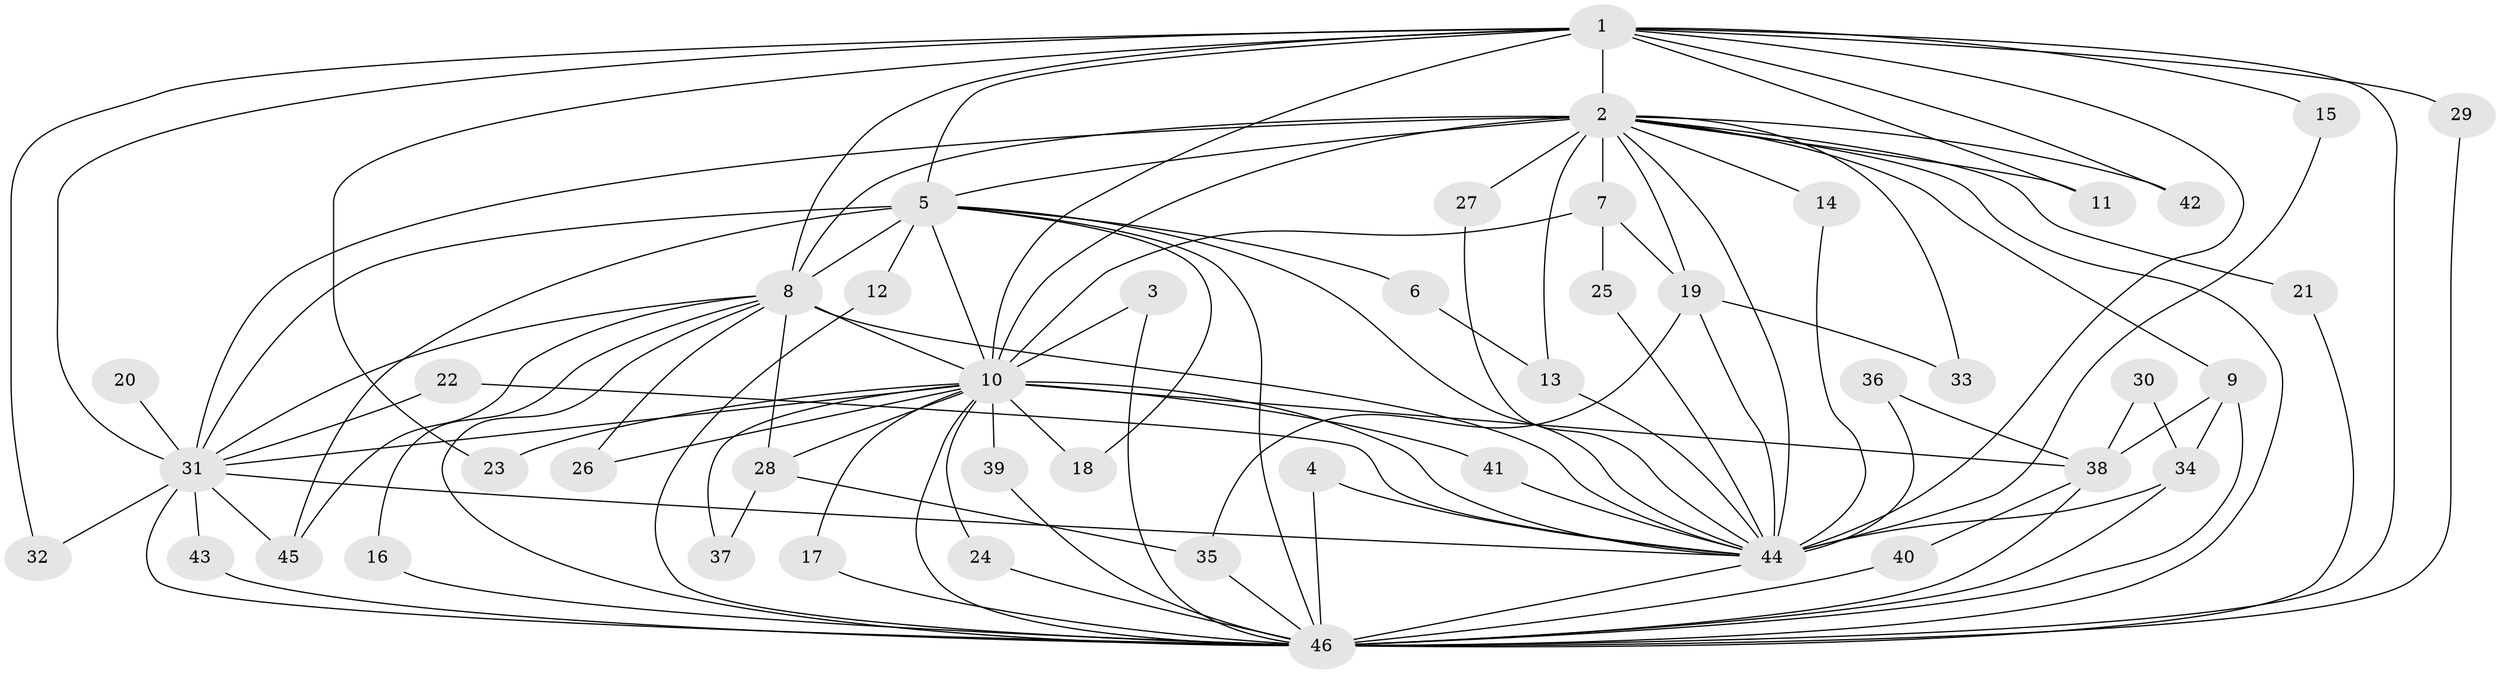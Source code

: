 // original degree distribution, {25: 0.015384615384615385, 13: 0.015384615384615385, 16: 0.03076923076923077, 11: 0.015384615384615385, 14: 0.015384615384615385, 23: 0.015384615384615385, 22: 0.015384615384615385, 15: 0.015384615384615385, 21: 0.015384615384615385, 2: 0.6461538461538462, 3: 0.09230769230769231, 4: 0.06153846153846154, 6: 0.015384615384615385, 5: 0.03076923076923077}
// Generated by graph-tools (version 1.1) at 2025/36/03/04/25 23:36:38]
// undirected, 46 vertices, 108 edges
graph export_dot {
  node [color=gray90,style=filled];
  1;
  2;
  3;
  4;
  5;
  6;
  7;
  8;
  9;
  10;
  11;
  12;
  13;
  14;
  15;
  16;
  17;
  18;
  19;
  20;
  21;
  22;
  23;
  24;
  25;
  26;
  27;
  28;
  29;
  30;
  31;
  32;
  33;
  34;
  35;
  36;
  37;
  38;
  39;
  40;
  41;
  42;
  43;
  44;
  45;
  46;
  1 -- 2 [weight=4.0];
  1 -- 5 [weight=3.0];
  1 -- 8 [weight=3.0];
  1 -- 10 [weight=2.0];
  1 -- 11 [weight=1.0];
  1 -- 15 [weight=1.0];
  1 -- 23 [weight=1.0];
  1 -- 29 [weight=1.0];
  1 -- 31 [weight=2.0];
  1 -- 32 [weight=1.0];
  1 -- 42 [weight=2.0];
  1 -- 44 [weight=2.0];
  1 -- 46 [weight=2.0];
  2 -- 5 [weight=2.0];
  2 -- 7 [weight=2.0];
  2 -- 8 [weight=2.0];
  2 -- 9 [weight=2.0];
  2 -- 10 [weight=3.0];
  2 -- 11 [weight=1.0];
  2 -- 13 [weight=1.0];
  2 -- 14 [weight=1.0];
  2 -- 19 [weight=1.0];
  2 -- 21 [weight=1.0];
  2 -- 27 [weight=1.0];
  2 -- 31 [weight=3.0];
  2 -- 33 [weight=1.0];
  2 -- 42 [weight=1.0];
  2 -- 44 [weight=3.0];
  2 -- 46 [weight=3.0];
  3 -- 10 [weight=1.0];
  3 -- 46 [weight=1.0];
  4 -- 44 [weight=1.0];
  4 -- 46 [weight=1.0];
  5 -- 6 [weight=1.0];
  5 -- 8 [weight=1.0];
  5 -- 10 [weight=1.0];
  5 -- 12 [weight=1.0];
  5 -- 18 [weight=1.0];
  5 -- 31 [weight=1.0];
  5 -- 44 [weight=1.0];
  5 -- 45 [weight=1.0];
  5 -- 46 [weight=1.0];
  6 -- 13 [weight=1.0];
  7 -- 10 [weight=1.0];
  7 -- 19 [weight=1.0];
  7 -- 25 [weight=1.0];
  8 -- 10 [weight=1.0];
  8 -- 16 [weight=1.0];
  8 -- 26 [weight=1.0];
  8 -- 28 [weight=2.0];
  8 -- 31 [weight=1.0];
  8 -- 44 [weight=1.0];
  8 -- 45 [weight=1.0];
  8 -- 46 [weight=1.0];
  9 -- 34 [weight=1.0];
  9 -- 38 [weight=1.0];
  9 -- 46 [weight=1.0];
  10 -- 17 [weight=1.0];
  10 -- 18 [weight=1.0];
  10 -- 23 [weight=1.0];
  10 -- 24 [weight=1.0];
  10 -- 26 [weight=1.0];
  10 -- 28 [weight=1.0];
  10 -- 31 [weight=1.0];
  10 -- 37 [weight=1.0];
  10 -- 38 [weight=1.0];
  10 -- 39 [weight=1.0];
  10 -- 41 [weight=1.0];
  10 -- 44 [weight=1.0];
  10 -- 46 [weight=1.0];
  12 -- 46 [weight=1.0];
  13 -- 44 [weight=1.0];
  14 -- 44 [weight=1.0];
  15 -- 44 [weight=1.0];
  16 -- 46 [weight=1.0];
  17 -- 46 [weight=1.0];
  19 -- 33 [weight=1.0];
  19 -- 35 [weight=1.0];
  19 -- 44 [weight=1.0];
  20 -- 31 [weight=1.0];
  21 -- 46 [weight=1.0];
  22 -- 31 [weight=1.0];
  22 -- 44 [weight=1.0];
  24 -- 46 [weight=1.0];
  25 -- 44 [weight=1.0];
  27 -- 44 [weight=1.0];
  28 -- 35 [weight=1.0];
  28 -- 37 [weight=1.0];
  29 -- 46 [weight=1.0];
  30 -- 34 [weight=1.0];
  30 -- 38 [weight=1.0];
  31 -- 32 [weight=1.0];
  31 -- 43 [weight=1.0];
  31 -- 44 [weight=1.0];
  31 -- 45 [weight=1.0];
  31 -- 46 [weight=1.0];
  34 -- 44 [weight=1.0];
  34 -- 46 [weight=1.0];
  35 -- 46 [weight=1.0];
  36 -- 38 [weight=1.0];
  36 -- 44 [weight=2.0];
  38 -- 40 [weight=1.0];
  38 -- 46 [weight=1.0];
  39 -- 46 [weight=1.0];
  40 -- 46 [weight=1.0];
  41 -- 44 [weight=1.0];
  43 -- 46 [weight=1.0];
  44 -- 46 [weight=1.0];
}
